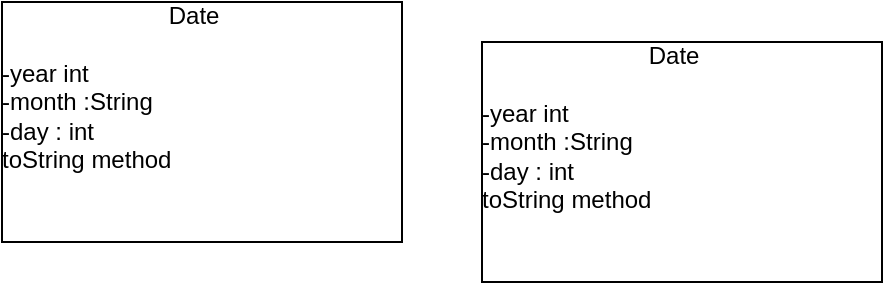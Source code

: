 <mxfile>
    <diagram id="xYaCGARXf3r3X_8jJtlv" name="Page-1">
        <mxGraphModel dx="611" dy="242" grid="1" gridSize="10" guides="1" tooltips="1" connect="1" arrows="1" fold="1" page="1" pageScale="1" pageWidth="850" pageHeight="1100" math="0" shadow="0">
            <root>
                <mxCell id="0"/>
                <mxCell id="1" parent="0"/>
                <mxCell id="2" value="&lt;span style=&quot;white-space: pre;&quot;&gt;&#9;&lt;/span&gt;&lt;span style=&quot;white-space: pre;&quot;&gt;&#9;&lt;/span&gt;&lt;span style=&quot;white-space: pre;&quot;&gt;&#9;&lt;/span&gt;&amp;nbsp;Date&lt;br&gt;&lt;br&gt;-year int&lt;br&gt;-month :String&lt;br&gt;-day : int&lt;br&gt;toString method&lt;br&gt;&lt;br&gt;&lt;p style=&quot;margin:0px;margin-top:4px;text-align:center;&quot;&gt;&lt;/p&gt;" style="verticalAlign=top;align=left;overflow=fill;fontSize=12;fontFamily=Helvetica;html=1;" vertex="1" parent="1">
                    <mxGeometry x="20" y="180" width="200" height="120" as="geometry"/>
                </mxCell>
                <mxCell id="3" value="&lt;span style=&quot;white-space: pre;&quot;&gt;&#9;&lt;/span&gt;&lt;span style=&quot;white-space: pre;&quot;&gt;&#9;&lt;/span&gt;&lt;span style=&quot;white-space: pre;&quot;&gt;&#9;&lt;/span&gt;&amp;nbsp;Date&lt;br&gt;&lt;br&gt;-year int&lt;br&gt;-month :String&lt;br&gt;-day : int&lt;br&gt;toString method&lt;br&gt;&lt;br&gt;&lt;p style=&quot;margin:0px;margin-top:4px;text-align:center;&quot;&gt;&lt;/p&gt;" style="verticalAlign=top;align=left;overflow=fill;fontSize=12;fontFamily=Helvetica;html=1;" vertex="1" parent="1">
                    <mxGeometry x="260" y="200" width="200" height="120" as="geometry"/>
                </mxCell>
            </root>
        </mxGraphModel>
    </diagram>
</mxfile>